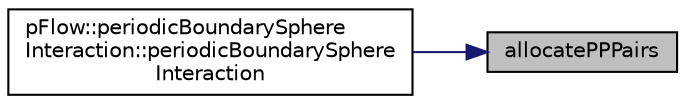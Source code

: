 digraph "allocatePPPairs"
{
 // LATEX_PDF_SIZE
  edge [fontname="Helvetica",fontsize="10",labelfontname="Helvetica",labelfontsize="10"];
  node [fontname="Helvetica",fontsize="10",shape=record];
  rankdir="RL";
  Node1 [label="allocatePPPairs",height=0.2,width=0.4,color="black", fillcolor="grey75", style="filled", fontcolor="black",tooltip=" "];
  Node1 -> Node2 [dir="back",color="midnightblue",fontsize="10",style="solid",fontname="Helvetica"];
  Node2 [label="pFlow::periodicBoundarySphere\lInteraction::periodicBoundarySphere\lInteraction",height=0.2,width=0.4,color="black", fillcolor="white", style="filled",URL="$classpFlow_1_1periodicBoundarySphereInteraction.html#a7a8fad27543b00417dbdfe0037779f66",tooltip=" "];
}
